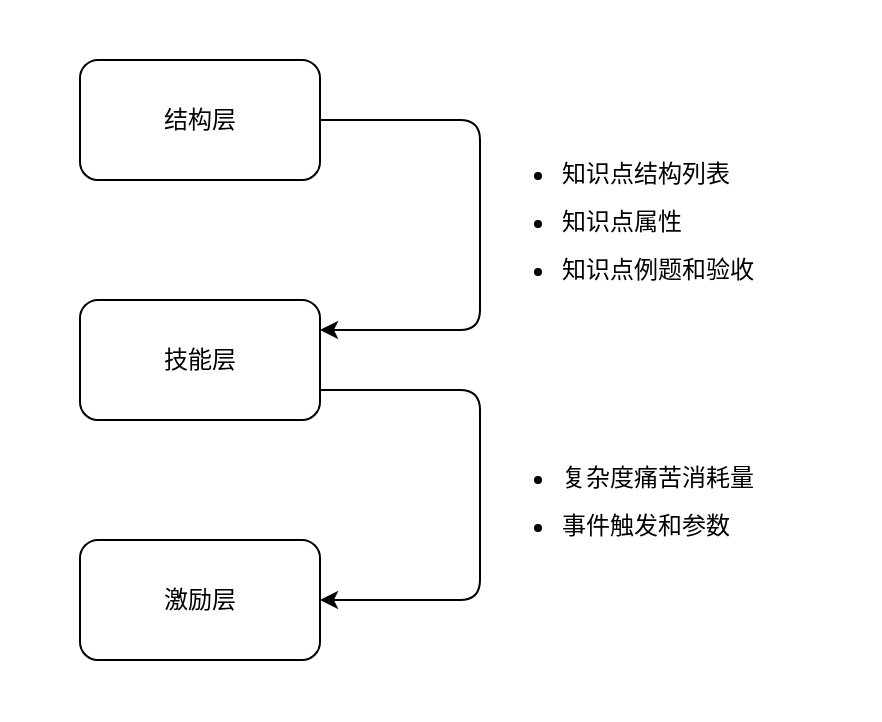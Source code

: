 <mxfile version="16.1.0" type="device" pages="2"><diagram id="qx9wyBFIGE-i3uNrJpyM" name="Page-1"><mxGraphModel dx="1426" dy="733" grid="1" gridSize="10" guides="1" tooltips="1" connect="1" arrows="1" fold="1" page="1" pageScale="1" pageWidth="1169" pageHeight="827" math="0" shadow="0"><root><mxCell id="0"/><mxCell id="1" parent="0"/><mxCell id="5S0BppQatXuVyr_YAlr5-12" value="" style="rounded=0;whiteSpace=wrap;html=1;strokeColor=none;" vertex="1" parent="1"><mxGeometry x="320" y="210" width="440" height="360" as="geometry"/></mxCell><mxCell id="5S0BppQatXuVyr_YAlr5-1" value="结构层" style="rounded=1;whiteSpace=wrap;html=1;" vertex="1" parent="1"><mxGeometry x="360" y="240" width="120" height="60" as="geometry"/></mxCell><mxCell id="5S0BppQatXuVyr_YAlr5-2" value="技能层" style="rounded=1;whiteSpace=wrap;html=1;" vertex="1" parent="1"><mxGeometry x="360" y="360" width="120" height="60" as="geometry"/></mxCell><mxCell id="5S0BppQatXuVyr_YAlr5-3" value="激励层" style="rounded=1;whiteSpace=wrap;html=1;" vertex="1" parent="1"><mxGeometry x="360" y="480" width="120" height="60" as="geometry"/></mxCell><mxCell id="5S0BppQatXuVyr_YAlr5-6" value="" style="edgeStyle=elbowEdgeStyle;elbow=horizontal;endArrow=classic;html=1;rounded=1;exitX=1;exitY=0.5;exitDx=0;exitDy=0;entryX=1;entryY=0.25;entryDx=0;entryDy=0;" edge="1" parent="1" source="5S0BppQatXuVyr_YAlr5-1" target="5S0BppQatXuVyr_YAlr5-2"><mxGeometry width="50" height="50" relative="1" as="geometry"><mxPoint x="550" y="390" as="sourcePoint"/><mxPoint x="600" y="340" as="targetPoint"/><Array as="points"><mxPoint x="560" y="330"/></Array></mxGeometry></mxCell><mxCell id="5S0BppQatXuVyr_YAlr5-8" value="&lt;ul style=&quot;line-height: 2&quot;&gt;&lt;li&gt;知识点结构列表&lt;/li&gt;&lt;li&gt;知识点属性&lt;/li&gt;&lt;li&gt;知识点例题和验收&lt;/li&gt;&lt;/ul&gt;" style="text;strokeColor=none;fillColor=none;html=1;whiteSpace=wrap;verticalAlign=middle;overflow=hidden;spacing=1;" vertex="1" parent="1"><mxGeometry x="560" y="270" width="190" height="100" as="geometry"/></mxCell><mxCell id="5S0BppQatXuVyr_YAlr5-10" value="" style="edgeStyle=elbowEdgeStyle;elbow=horizontal;endArrow=classic;html=1;rounded=1;exitX=1;exitY=0.75;exitDx=0;exitDy=0;entryX=1;entryY=0.5;entryDx=0;entryDy=0;" edge="1" parent="1" source="5S0BppQatXuVyr_YAlr5-2" target="5S0BppQatXuVyr_YAlr5-3"><mxGeometry width="50" height="50" relative="1" as="geometry"><mxPoint x="510" y="410" as="sourcePoint"/><mxPoint x="510" y="515" as="targetPoint"/><Array as="points"><mxPoint x="560" y="460"/></Array></mxGeometry></mxCell><mxCell id="5S0BppQatXuVyr_YAlr5-11" value="&lt;ul style=&quot;line-height: 2&quot;&gt;&lt;li&gt;复杂度痛苦消耗量&lt;/li&gt;&lt;li&gt;事件触发和参数&lt;/li&gt;&lt;/ul&gt;" style="text;strokeColor=none;fillColor=none;html=1;whiteSpace=wrap;verticalAlign=middle;overflow=hidden;spacing=1;" vertex="1" parent="1"><mxGeometry x="560" y="410" width="190" height="100" as="geometry"/></mxCell></root></mxGraphModel></diagram><diagram id="RC6l8C_eZfjS0cb3WAnr" name="Page-1"><mxGraphModel><root><mxCell id="0"/><mxCell id="1" parent="0"/></root></mxGraphModel></diagram></mxfile>